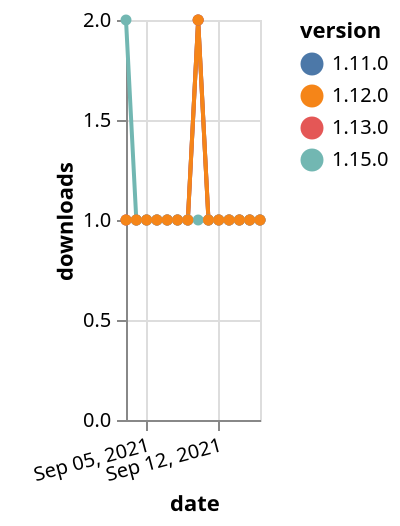 {"$schema": "https://vega.github.io/schema/vega-lite/v5.json", "description": "A simple bar chart with embedded data.", "data": {"values": [{"date": "2021-09-03", "total": 220, "delta": 1, "version": "1.11.0"}, {"date": "2021-09-04", "total": 221, "delta": 1, "version": "1.11.0"}, {"date": "2021-09-05", "total": 222, "delta": 1, "version": "1.11.0"}, {"date": "2021-09-06", "total": 223, "delta": 1, "version": "1.11.0"}, {"date": "2021-09-07", "total": 224, "delta": 1, "version": "1.11.0"}, {"date": "2021-09-08", "total": 225, "delta": 1, "version": "1.11.0"}, {"date": "2021-09-09", "total": 226, "delta": 1, "version": "1.11.0"}, {"date": "2021-09-10", "total": 228, "delta": 2, "version": "1.11.0"}, {"date": "2021-09-11", "total": 229, "delta": 1, "version": "1.11.0"}, {"date": "2021-09-12", "total": 230, "delta": 1, "version": "1.11.0"}, {"date": "2021-09-13", "total": 231, "delta": 1, "version": "1.11.0"}, {"date": "2021-09-14", "total": 232, "delta": 1, "version": "1.11.0"}, {"date": "2021-09-15", "total": 233, "delta": 1, "version": "1.11.0"}, {"date": "2021-09-16", "total": 234, "delta": 1, "version": "1.11.0"}, {"date": "2021-09-03", "total": 294, "delta": 1, "version": "1.13.0"}, {"date": "2021-09-04", "total": 295, "delta": 1, "version": "1.13.0"}, {"date": "2021-09-05", "total": 296, "delta": 1, "version": "1.13.0"}, {"date": "2021-09-06", "total": 297, "delta": 1, "version": "1.13.0"}, {"date": "2021-09-07", "total": 298, "delta": 1, "version": "1.13.0"}, {"date": "2021-09-08", "total": 299, "delta": 1, "version": "1.13.0"}, {"date": "2021-09-09", "total": 300, "delta": 1, "version": "1.13.0"}, {"date": "2021-09-10", "total": 302, "delta": 2, "version": "1.13.0"}, {"date": "2021-09-11", "total": 303, "delta": 1, "version": "1.13.0"}, {"date": "2021-09-12", "total": 304, "delta": 1, "version": "1.13.0"}, {"date": "2021-09-13", "total": 305, "delta": 1, "version": "1.13.0"}, {"date": "2021-09-14", "total": 306, "delta": 1, "version": "1.13.0"}, {"date": "2021-09-15", "total": 307, "delta": 1, "version": "1.13.0"}, {"date": "2021-09-16", "total": 308, "delta": 1, "version": "1.13.0"}, {"date": "2021-09-03", "total": 109, "delta": 2, "version": "1.15.0"}, {"date": "2021-09-04", "total": 110, "delta": 1, "version": "1.15.0"}, {"date": "2021-09-05", "total": 111, "delta": 1, "version": "1.15.0"}, {"date": "2021-09-06", "total": 112, "delta": 1, "version": "1.15.0"}, {"date": "2021-09-07", "total": 113, "delta": 1, "version": "1.15.0"}, {"date": "2021-09-08", "total": 114, "delta": 1, "version": "1.15.0"}, {"date": "2021-09-09", "total": 115, "delta": 1, "version": "1.15.0"}, {"date": "2021-09-10", "total": 116, "delta": 1, "version": "1.15.0"}, {"date": "2021-09-11", "total": 117, "delta": 1, "version": "1.15.0"}, {"date": "2021-09-12", "total": 118, "delta": 1, "version": "1.15.0"}, {"date": "2021-09-13", "total": 119, "delta": 1, "version": "1.15.0"}, {"date": "2021-09-14", "total": 120, "delta": 1, "version": "1.15.0"}, {"date": "2021-09-15", "total": 121, "delta": 1, "version": "1.15.0"}, {"date": "2021-09-16", "total": 122, "delta": 1, "version": "1.15.0"}, {"date": "2021-09-03", "total": 185, "delta": 1, "version": "1.12.0"}, {"date": "2021-09-04", "total": 186, "delta": 1, "version": "1.12.0"}, {"date": "2021-09-05", "total": 187, "delta": 1, "version": "1.12.0"}, {"date": "2021-09-06", "total": 188, "delta": 1, "version": "1.12.0"}, {"date": "2021-09-07", "total": 189, "delta": 1, "version": "1.12.0"}, {"date": "2021-09-08", "total": 190, "delta": 1, "version": "1.12.0"}, {"date": "2021-09-09", "total": 191, "delta": 1, "version": "1.12.0"}, {"date": "2021-09-10", "total": 193, "delta": 2, "version": "1.12.0"}, {"date": "2021-09-11", "total": 194, "delta": 1, "version": "1.12.0"}, {"date": "2021-09-12", "total": 195, "delta": 1, "version": "1.12.0"}, {"date": "2021-09-13", "total": 196, "delta": 1, "version": "1.12.0"}, {"date": "2021-09-14", "total": 197, "delta": 1, "version": "1.12.0"}, {"date": "2021-09-15", "total": 198, "delta": 1, "version": "1.12.0"}, {"date": "2021-09-16", "total": 199, "delta": 1, "version": "1.12.0"}]}, "width": "container", "mark": {"type": "line", "point": {"filled": true}}, "encoding": {"x": {"field": "date", "type": "temporal", "timeUnit": "yearmonthdate", "title": "date", "axis": {"labelAngle": -15}}, "y": {"field": "delta", "type": "quantitative", "title": "downloads"}, "color": {"field": "version", "type": "nominal"}, "tooltip": {"field": "delta"}}}